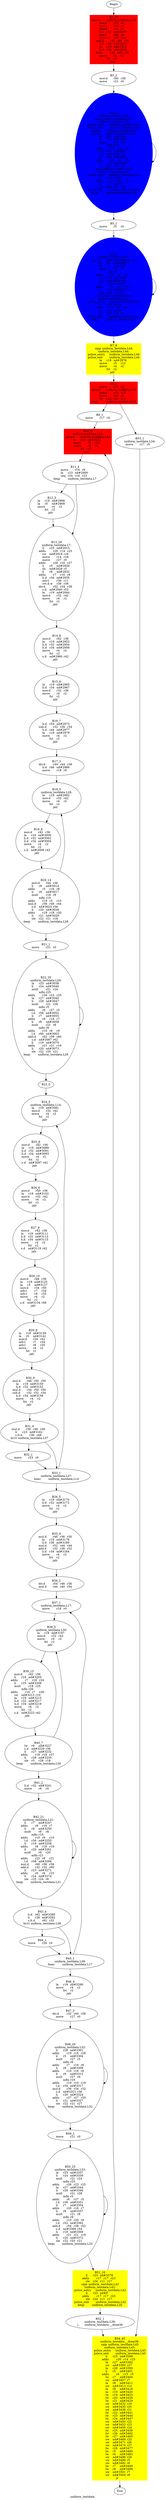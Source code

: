 digraph G{
	label = "uniform_testdata"	style = "dashed";
	color = purple;
	Node0 [label = "Begin"];
	Node0 -> {Node2 }
	Node1 [label = "End"];
	Node1 -> {}
	Node2 [label = "B2_15\nspawn	uniform_testdata.L43\nmove	r13	r5	\nmove	r12	r6	\nmove	r11	r7	\nli.d	r52	nd#2807	\nmtc1	r54	r8	\ncvt.d.w	r56	r54	\nmul.d	r42	r52	r56	\nli.d	r58	nd#2813	\nla	r19	nd#2816	\nli.d	r60	nd#2818	\ndiv.d	r32	r60	r58	\nmove	r4	r2	\nfst	r2	\njalr	\n"];
	Node2 -> {Node3 }
	Node3 [label = "B3_2\nmov.d	r40	r36	\nmove	r21	r0	\n"];
	Node3 -> {Node4 }
	Node4 [label = "B4_24\nuniform_testdata.L26:\ncqip	uniform_testdata.L43\nuniform_testdata.L43:\npslice_entry	uniform_testdata.L43\npslice_exit	uniform_testdata.L43\nspawn	uniform_testdata.L44\nspawn	uniform_testdata.L40\nla	r22	nd#2830	\nli	r23	nd#2832	\nmult	r21	r23	\nmflo	r24	\naddu	r25	r22	r24	\nli.d	r62	nd#2837	\ns.d	nd#2839	r62	\nli	r26	nd#2842	\naddu	r21	r21	r26	\nli	r27	nd#2845	\nsle	r28	r27	r21	\ncqip	uniform_testdata.L40\nuniform_testdata.L40:\npslice_entry	uniform_testdata.L40\nli	r26	nd#0	\naddu	r21	r21	r26	\nli	r27	nd#0	\nsle	r28	r27	r21	\npslice_exit	uniform_testdata.L40\nbeqz	uniform_testdata.L26\n"];
	Node4 -> {Node5 Node4 }
	Node5 [label = "B5_1\nmove	r5	r0	\n"];
	Node5 -> {Node6 }
	Node6 [label = "B6_20\nuniform_testdata.L27:\nspawn	uniform_testdata.L41\nla	r6	nd#2855	\nli	r7	nd#2857	\nmult	r5	r7	\nmflo	r8	\naddu	r9	r6	r8	\nli.d	r32	nd#2862	\ns.d	nd#2864	r32	\nli	r10	nd#2867	\naddu	r5	r5	r10	\nli	r19	nd#2870	\nsle	r20	r19	r5	\ncqip	uniform_testdata.L41\nuniform_testdata.L41:\npslice_entry	uniform_testdata.L41\nli	r10	nd#0	\naddu	r5	r5	r10	\nli	r19	nd#0	\nsle	r20	r19	r5	\npslice_exit	uniform_testdata.L41\nbeqz	uniform_testdata.L27\n"];
	Node6 -> {Node7 Node6 }
	Node7 [label = "B7_8\ncqip	uniform_testdata.L44\nuniform_testdata.L44:\npslice_entry	uniform_testdata.L44\npslice_exit	uniform_testdata.L44\nla	r19	nd#2876	\nmove	r5	r12	\nmove	r4	r2	\nfst	r2	\njalr	\n"];
	Node7 -> {Node8 }
	Node8 [label = "B8_6\nmove	r15	r9	\nspawn	uniform_testdata.L45\nmove	r14	r15	\nmove	r21	r0	\nslt	r22	r21	r11	\nbeqz	uniform_testdata.L34\n"];
	Node8 -> {Node9 Node53 }
	Node9 [label = "B9_1\nmove	r17	r0	\n"];
	Node9 -> {Node10 }
	Node10 [label = "B10_6\nuniform_testdata.L35:\nspawn	uniform_testdata.L42\nla	r19	nd#2892	\nmove	r5	r12	\nmove	r4	r2	\nfst	r2	\njalr	\n"];
	Node10 -> {Node11 }
	Node11 [label = "B11_4\nmove	r16	r9	\nla	r23	nd#2900	\nseq	r24	r16	r23	\nbeqz	uniform_testdata.L7\n"];
	Node11 -> {Node12 Node13 }
	Node12 [label = "B12_5\nla	r19	nd#2906	\nla	r5	nd#2908	\nmove	r4	r2	\nfst	r2	\njalr	\n"];
	Node12 -> {Node13 }
	Node13 [label = "B13_20\nuniform_testdata.L7:\nli	r25	nd#2915	\naddu	r26	r14	r25	\nsw	nd#2918	r16	\nmove	r14	r16	\nmove	r27	r0	\naddu	r28	r16	r27	\nli	r5	nd#2926	\nsh	nd#2928	r5	\nli	r6	nd#2932	\naddu	r7	r16	r6	\nli.d	r34	nd#2935	\nmtc1	r36	r11	\ncvt.d.w	r38	r36	\ndiv.d	r52	r34	r38	\ns.d	nd#2940	r52	\nla	r19	nd#2944	\nmov.d	r32	r42	\nmove	r4	r2	\nfst	r2	\njalr	\n"];
	Node13 -> {Node14 }
	Node14 [label = "B14_8\nmov.d	r42	r36	\nla	r19	nd#2952	\nli.d	r32	nd#2954	\nli.d	r34	nd#2956	\nmove	r4	r2	\nfst	r2	\ns.d	nd#2960	r42	\njalr	\n"];
	Node14 -> {Node15 }
	Node15 [label = "B15_6\nla	r19	nd#2965	\nli.d	r34	nd#2967	\nmov.d	r32	r36	\nmove	r4	r2	\nfst	r2	\njalr	\n"];
	Node15 -> {Node16 }
	Node16 [label = "B16_7\nli.d	r54	nd#2973	\nsub.d	r32	r36	r54	\nli.d	r44	nd#2977	\nla	r19	nd#2979	\nmove	r4	r2	\nfst	r2	\njalr	\n"];
	Node16 -> {Node17 }
	Node17 [label = "B17_3\ndiv.d	r44	r44	r36	\nli.d	r46	nd#2986	\nmove	r18	r0	\n"];
	Node17 -> {Node18 }
	Node18 [label = "B18_5\nuniform_testdata.L28:\nla	r19	nd#2992	\nmov.d	r32	r42	\nmove	r4	r2	\nfst	r2	\njalr	\n"];
	Node18 -> {Node19 }
	Node19 [label = "B19_8\nmov.d	r42	r36	\nla	r19	nd#3000	\nli.d	r32	nd#3002	\nli.d	r34	nd#3004	\nmove	r4	r2	\nfst	r2	\ns.d	nd#3008	r42	\njalr	\n"];
	Node19 -> {Node20 }
	Node20 [label = "B20_14\nmov.d	r44	r36	\nli	r8	nd#3014	\naddu	r5	r16	r8	\nli	r9	nd#3017	\nmult	r18	r9	\nmflo	r10	\naddu	r19	r5	r10	\nmul.d	r56	r46	r44	\ns.d	nd#3023	r56	\nli	r20	nd#3026	\naddu	r18	r18	r20	\nli	r21	nd#3029	\nsle	r22	r21	r18	\nbeqz	uniform_testdata.L28\n"];
	Node20 -> {Node21 Node18 }
	Node21 [label = "B21_1\nmove	r21	r0	\n"];
	Node21 -> {Node22 }
	Node22 [label = "B22_25\nuniform_testdata.L29:\nla	r23	nd#3038	\nli	r24	nd#3040	\nmult	r21	r24	\nmflo	r25	\naddu	r26	r23	r25	\nla	r27	nd#3045	\nli	r28	nd#3047	\nmult	r21	r28	\nmflo	r5	\naddu	r6	r27	r5	\nl.d	r58	nd#3052	\nli	r7	nd#3055	\naddu	r6	r16	r7	\nli	r8	nd#3058	\nmult	r21	r8	\nmflo	r9	\naddu	r10	r6	r9	\nl.d	r60	nd#3063	\nadd.d	r62	r58	r60	\ns.d	nd#3067	r62	\nli	r19	nd#3070	\naddu	r21	r21	r19	\nli	r20	nd#3073	\nsle	r22	r20	r21	\nbeqz	uniform_testdata.L29\n"];
	Node22 -> {Node23 Node22 }
	Node23 [label = "B23_0\n"];
	Node23 -> {Node24 }
	Node24 [label = "B24_5\nuniform_testdata.L14:\nla	r19	nd#3081	\nmov.d	r32	r42	\nmove	r4	r2	\nfst	r2	\njalr	\n"];
	Node24 -> {Node25 }
	Node25 [label = "B25_8\nmov.d	r42	r36	\nla	r19	nd#3089	\nli.d	r32	nd#3091	\nli.d	r34	nd#3093	\nmove	r4	r2	\nfst	r2	\ns.d	nd#3097	r42	\njalr	\n"];
	Node25 -> {Node26 }
	Node26 [label = "B26_6\nmov.d	r50	r36	\nla	r19	nd#3103	\nmov.d	r32	r42	\nmove	r4	r2	\nfst	r2	\njalr	\n"];
	Node26 -> {Node27 }
	Node27 [label = "B27_8\nmov.d	r42	r36	\nla	r19	nd#3111	\nli.d	r32	nd#3113	\nli.d	r34	nd#3115	\nmove	r4	r2	\nfst	r2	\ns.d	nd#3119	r42	\njalr	\n"];
	Node27 -> {Node28 }
	Node28 [label = "B28_10\nmov.d	r48	r36	\nla	r19	nd#3125	\nla	r5	nd#3127	\nmov.d	r34	r50	\nmfc1	r7	r34	\nmfc1	r8	r35	\nmove	r4	r2	\nfst	r2	\ns.d	nd#3134	r48	\njalr	\n"];
	Node28 -> {Node29 }
	Node29 [label = "B29_8\nla	r19	nd#3139	\nla	r5	nd#3141	\nmov.d	r34	r42	\nmfc1	r7	r34	\nmfc1	r8	r35	\nmove	r4	r2	\nfst	r2	\njalr	\n"];
	Node29 -> {Node30 }
	Node30 [label = "B30_9\nmul.d	r46	r50	r50	\nla	r19	nd#3150	\nli.d	r32	nd#3152	\nmul.d	r34	r50	r50	\nsub.d	r32	r32	r34	\nli.d	r34	nd#3156	\nmove	r4	r2	\nfst	r2	\njalr	\n"];
	Node30 -> {Node31 }
	Node31 [label = "B31_4\nmul.d	r36	r46	r36	\nli	r23	nd#3162	\nc.lt.d	r36	r48	\nbc1t	uniform_testdata.L37\n"];
	Node31 -> {Node32 Node33 }
	Node32 [label = "B32_1\nmove	r23	r0	\n"];
	Node32 -> {Node33 }
	Node33 [label = "B33_1\nuniform_testdata.L37:\nbnez	uniform_testdata.L14\n"];
	Node33 -> {Node34 Node24 }
	Node34 [label = "B34_5\nla	r19	nd#3170	\nli.d	r32	nd#3172	\nmove	r4	r2	\nfst	r2	\njalr	\n"];
	Node34 -> {Node35 }
	Node35 [label = "B35_9\nmul.d	r46	r36	r50	\nla	r19	nd#3178	\nli.d	r38	nd#3180	\nmul.d	r52	r44	r44	\nadd.d	r32	r38	r52	\nli.d	r34	nd#3184	\nmove	r4	r2	\nfst	r2	\njalr	\n"];
	Node35 -> {Node36 }
	Node36 [label = "B36_2\ndiv.d	r54	r46	r36	\nmul.d	r44	r40	r54	\n"];
	Node36 -> {Node37 }
	Node37 [label = "B37_1\nuniform_testdata.L17:\nmove	r18	r0	\n"];
	Node37 -> {Node38 }
	Node38 [label = "B38_5\nuniform_testdata.L30:\nla	r19	nd#3197	\nmov.d	r32	r42	\nmove	r4	r2	\nfst	r2	\njalr	\n"];
	Node38 -> {Node39 }
	Node39 [label = "B39_15\nmov.d	r42	r36	\nli	r24	nd#3205	\naddu	r7	r16	r24	\nli	r25	nd#3208	\nmult	r18	r25	\nmflo	r26	\naddu	r10	r7	r26	\nsw	nd#3213	r10	\nla	r19	nd#3215	\nli.d	r32	nd#3217	\nli.d	r34	nd#3219	\nmove	r4	r2	\nfst	r2	\ns.d	nd#3223	r42	\njalr	\n"];
	Node39 -> {Node40 }
	Node40 [label = "B40_7\nlw	r9	nd#3227	\ns.d	nd#3229	r36	\nli	r27	nd#3232	\naddu	r18	r18	r27	\nli	r28	nd#3235	\nsle	r5	r28	r18	\nbeqz	uniform_testdata.L30\n"];
	Node40 -> {Node41 Node38 }
	Node41 [label = "B41_2\nli.d	r32	nd#3241	\nmove	r6	r0	\n"];
	Node41 -> {Node42 }
	Node42 [label = "B42_21\nuniform_testdata.L31:\nli	r7	nd#3247	\naddu	r9	r16	r7	\nli	r8	nd#3250	\nmult	r6	r8	\nmflo	r10	\naddu	r10	r9	r10	\nl.d	r56	nd#3255	\nli	r19	nd#3258	\naddu	r8	r16	r19	\nli	r20	nd#3261	\nmult	r6	r20	\nmflo	r21	\naddu	r22	r8	r21	\nl.d	r58	nd#3266	\nmul.d	r60	r56	r58	\nadd.d	r32	r32	r60	\nli	r23	nd#3271	\naddu	r6	r6	r23	\nli	r24	nd#3274	\nsle	r25	r24	r6	\nbeqz	uniform_testdata.L31\n"];
	Node42 -> {Node43 Node42 }
	Node43 [label = "B43_4\nli.d	r62	nd#3280	\nli	r26	nd#3282	\nc.lt.d	r62	r32	\nbc1t	uniform_testdata.L38\n"];
	Node43 -> {Node44 Node45 }
	Node44 [label = "B44_1\nmove	r26	r0	\n"];
	Node44 -> {Node45 }
	Node45 [label = "B45_1\nuniform_testdata.L38:\nbnez	uniform_testdata.L17\n"];
	Node45 -> {Node46 Node37 }
	Node46 [label = "B46_4\nla	r19	nd#3290	\nmove	r4	r2	\nfst	r2	\njalr	\n"];
	Node46 -> {Node47 }
	Node47 [label = "B47_2\ndiv.d	r32	r44	r36	\nmove	r27	r0	\n"];
	Node47 -> {Node48 }
	Node48 [label = "B48_20\nuniform_testdata.L32:\nli	r28	nd#3301	\naddu	r19	r16	r28	\nli	r5	nd#3304	\nmult	r27	r5	\nmflo	r6	\naddu	r7	r19	r6	\nli	r8	nd#3309	\naddu	r10	r16	r8	\nli	r9	nd#3312	\nmult	r27	r9	\nmflo	r19	\naddu	r19	r10	r19	\nl.d	r34	nd#3317	\nmul.d	r36	r34	r32	\ns.d	nd#3321	r36	\nli	r20	nd#3324	\naddu	r27	r27	r20	\nli	r21	nd#3327	\nsle	r22	r21	r27	\nbeqz	uniform_testdata.L32\n"];
	Node48 -> {Node49 Node48 }
	Node49 [label = "B49_1\nmove	r21	r0	\n"];
	Node49 -> {Node50 }
	Node50 [label = "B50_25\nuniform_testdata.L33:\nla	r23	nd#3337	\nli	r24	nd#3339	\nmult	r21	r24	\nmflo	r25	\naddu	r26	r23	r25	\nla	r27	nd#3344	\nli	r28	nd#3346	\nmult	r21	r28	\nmflo	r5	\naddu	r6	r27	r5	\nl.d	r38	nd#3351	\nli	r7	nd#3354	\naddu	r20	r16	r7	\nli	r8	nd#3357	\nmult	r21	r8	\nmflo	r9	\naddu	r10	r20	r9	\nl.d	r52	nd#3362	\nadd.d	r54	r38	r52	\ns.d	nd#3366	r54	\nli	r19	nd#3369	\naddu	r21	r21	r19	\nli	r20	nd#3372	\nsle	r22	r20	r21	\nbeqz	uniform_testdata.L33\n"];
	Node50 -> {Node51 Node50 }
	Node51 [label = "B51_10\nli	r23	nd#3378	\naddu	r17	r17	r23	\nsle	r24	r11	r17	\ncqip	uniform_testdata.L42\nuniform_testdata.L42:\npslice_entry	uniform_testdata.L42\nli	r23	nd#0	\naddu	r17	r17	r23	\nsle	r24	r11	r17	\npslice_exit	uniform_testdata.L42\nbeqz	uniform_testdata.L35\n"];
	Node51 -> {Node52 Node10 }
	Node52 [label = "B52_1\nuniform_testdata.L39:\nj	uniform_testdata.__done36\n"];
	Node52 -> {Node54 }
	Node53 [label = "B53_1\nuniform_testdata.L34:\nmove	r17	r0	\n"];
	Node53 -> {Node54 }
	Node54 [label = "B54_45\nuniform_testdata.__done36:\ncqip	uniform_testdata.L45\nuniform_testdata.L45:\npslice_entry	uniform_testdata.L45\npslice_exit	uniform_testdata.L45\nli	r25	nd#3389	\naddu	r26	r14	r25	\nla	r27	nd#3392	\nsw	nd#3395	r27	\nla	r28	nd#3399	\nli	r5	nd#3401	\naddu	r6	r15	r5	\nlw	r7	nd#3404	\nsw	nd#3407	r7	\nla	r8	nd#3411	\nsw	nd#3413	r14	\nla	r9	nd#3418	\nla	r10	nd#3420	\nlw	r19	nd#3423	\nlw	r20	nd#3426	\nlw	r21	nd#3429	\nsw	nd#3432	r19	\nsw	nd#3435	r20	\nsw	nd#3438	r21	\nlw	r22	nd#3441	\nlw	r23	nd#3444	\nlw	r24	nd#3447	\nsw	nd#3450	r22	\nsw	nd#3453	r23	\nsw	nd#3456	r24	\nlw	r25	nd#3459	\nlw	r26	nd#3462	\nlw	r27	nd#3465	\nsw	nd#3468	r25	\nsw	nd#3471	r26	\nsw	nd#3474	r27	\nlw	r28	nd#3477	\nlw	r5	nd#3480	\nlw	r6	nd#3483	\nsw	nd#3486	r28	\nsw	nd#3489	r5	\nsw	nd#3492	r6	\nlw	r7	nd#3495	\nlw	r8	nd#3498	\nsw	nd#3501	r7	\nsw	nd#3504	r8	\njr	\n"];
	Node54 -> {Node1 }
	Node2 [shape = box ,style=filled ,color=red];
	Node4 [shape = ellipse ,style=filled ,color=blue];
	Node4 [shape = ellipse ,style=filled ,color=blue];
	Node6 [shape = ellipse ,style=filled ,color=blue];
	Node8 [shape = box ,style=filled ,color=red];
	Node10 [shape = box ,style=filled ,color=red];
	Node7 [shape = polygon ,style=filled ,color=yellow];
	Node51 [shape = polygon ,style=filled ,color=yellow];
	Node54 [shape = polygon ,style=filled ,color=yellow];
}
